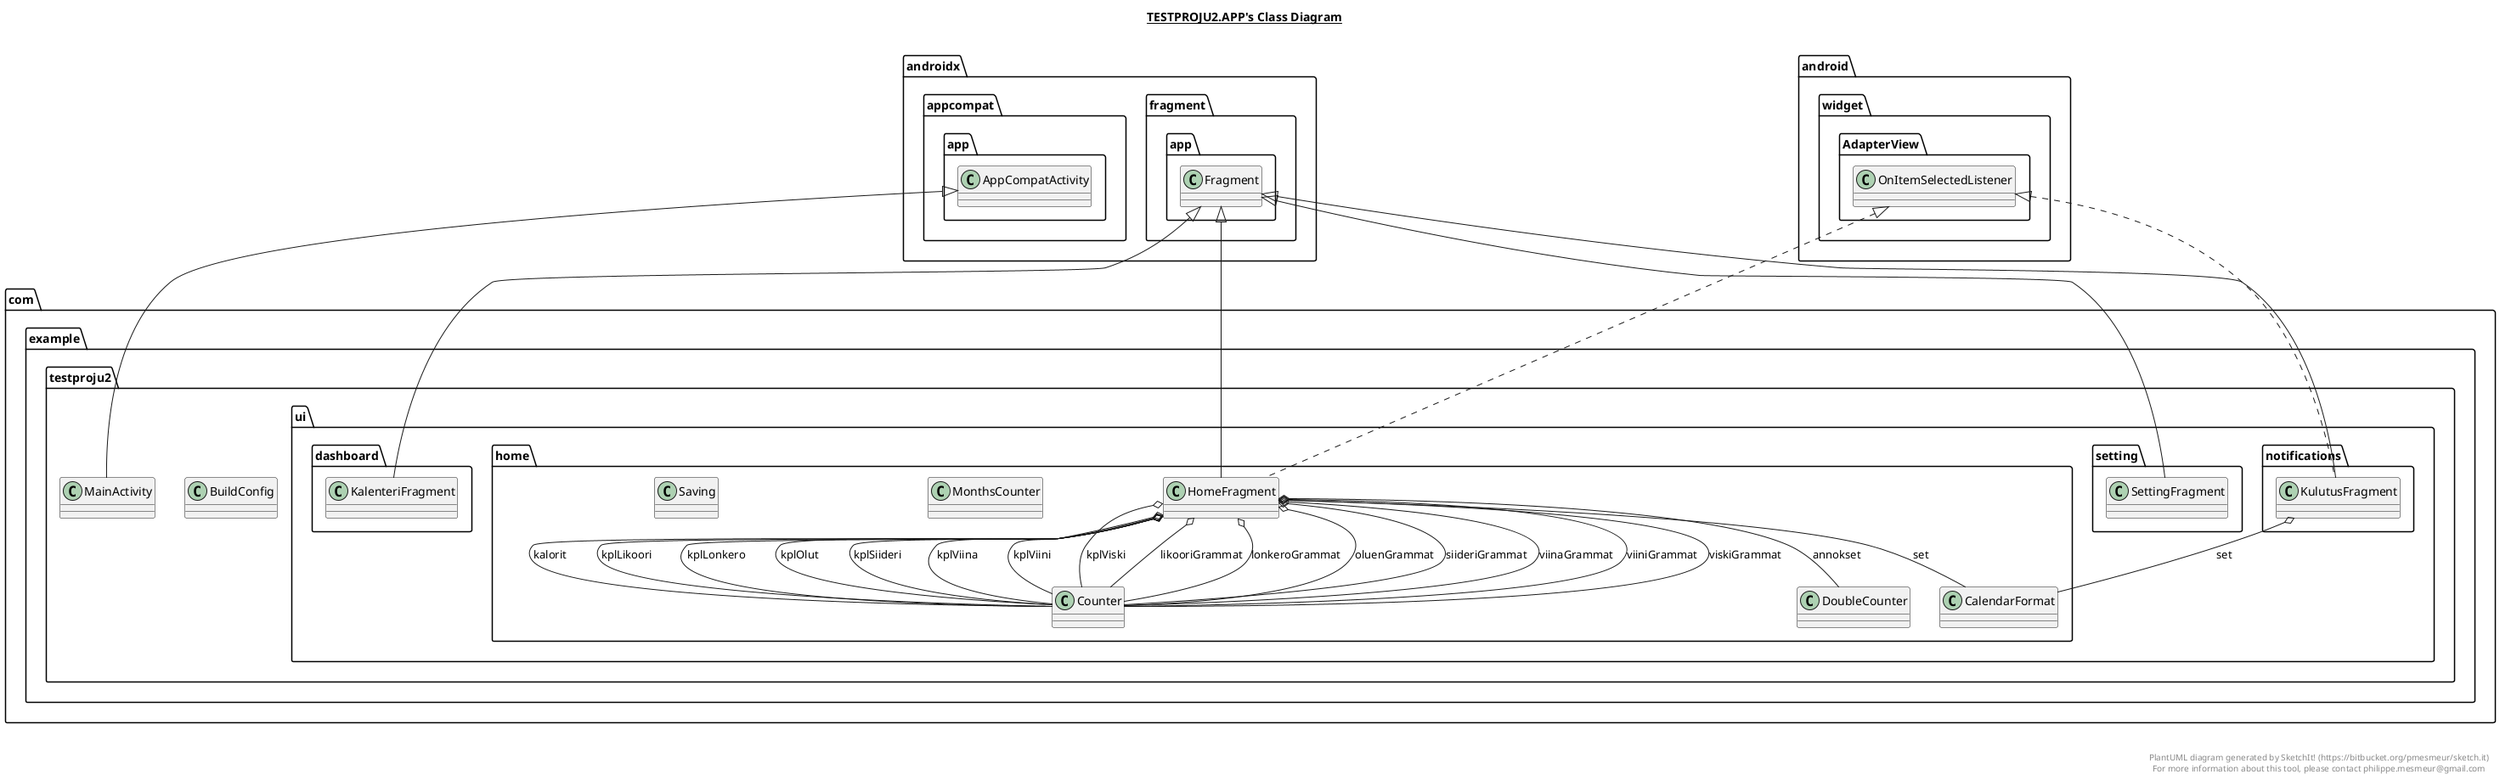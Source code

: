 @startuml

title __TESTPROJU2.APP's Class Diagram__\n

  namespace com.example.testproju2 {
    class com.example.testproju2.BuildConfig {
    }
  }
  

  namespace com.example.testproju2 {
    class com.example.testproju2.MainActivity {
    }
  }
  

  namespace com.example.testproju2 {
    namespace ui.dashboard {
      class com.example.testproju2.ui.dashboard.KalenteriFragment {
      }
    }
  }
  

  namespace com.example.testproju2 {
    namespace ui.home {
      class com.example.testproju2.ui.home.CalendarFormat {
      }
    }
  }
  

  namespace com.example.testproju2 {
    namespace ui.home {
      class com.example.testproju2.ui.home.Counter {
      }
    }
  }
  

  namespace com.example.testproju2 {
    namespace ui.home {
      class com.example.testproju2.ui.home.DoubleCounter {
      }
    }
  }
  

  namespace com.example.testproju2 {
    namespace ui.home {
      class com.example.testproju2.ui.home.HomeFragment {
      }
    }
  }
  

  namespace com.example.testproju2 {
    namespace ui.home {
      class com.example.testproju2.ui.home.MonthsCounter {
      }
    }
  }
  

  namespace com.example.testproju2 {
    namespace ui.home {
      class com.example.testproju2.ui.home.Saving {
      }
    }
  }
  

  namespace com.example.testproju2 {
    namespace ui.notifications {
      class com.example.testproju2.ui.notifications.KulutusFragment {
      }
    }
  }
  

  namespace com.example.testproju2 {
    namespace ui.setting {
      class com.example.testproju2.ui.setting.SettingFragment {
      }
    }
  }
  

  com.example.testproju2.MainActivity -up-|> androidx.appcompat.app.AppCompatActivity
  com.example.testproju2.ui.dashboard.KalenteriFragment -up-|> androidx.fragment.app.Fragment
  com.example.testproju2.ui.home.HomeFragment .up.|> android.widget.AdapterView.OnItemSelectedListener
  com.example.testproju2.ui.home.HomeFragment -up-|> androidx.fragment.app.Fragment
  com.example.testproju2.ui.home.HomeFragment o-- com.example.testproju2.ui.home.DoubleCounter : annokset
  com.example.testproju2.ui.home.HomeFragment o-- com.example.testproju2.ui.home.Counter : kalorit
  com.example.testproju2.ui.home.HomeFragment o-- com.example.testproju2.ui.home.Counter : kplLikoori
  com.example.testproju2.ui.home.HomeFragment o-- com.example.testproju2.ui.home.Counter : kplLonkero
  com.example.testproju2.ui.home.HomeFragment o-- com.example.testproju2.ui.home.Counter : kplOlut
  com.example.testproju2.ui.home.HomeFragment o-- com.example.testproju2.ui.home.Counter : kplSiideri
  com.example.testproju2.ui.home.HomeFragment o-- com.example.testproju2.ui.home.Counter : kplViina
  com.example.testproju2.ui.home.HomeFragment o-- com.example.testproju2.ui.home.Counter : kplViini
  com.example.testproju2.ui.home.HomeFragment o-- com.example.testproju2.ui.home.Counter : kplViski
  com.example.testproju2.ui.home.HomeFragment o-- com.example.testproju2.ui.home.Counter : likooriGrammat
  com.example.testproju2.ui.home.HomeFragment o-- com.example.testproju2.ui.home.Counter : lonkeroGrammat
  com.example.testproju2.ui.home.HomeFragment o-- com.example.testproju2.ui.home.Counter : oluenGrammat
  com.example.testproju2.ui.home.HomeFragment o-- com.example.testproju2.ui.home.CalendarFormat : set
  com.example.testproju2.ui.home.HomeFragment o-- com.example.testproju2.ui.home.Counter : siideriGrammat
  com.example.testproju2.ui.home.HomeFragment o-- com.example.testproju2.ui.home.Counter : viinaGrammat
  com.example.testproju2.ui.home.HomeFragment o-- com.example.testproju2.ui.home.Counter : viiniGrammat
  com.example.testproju2.ui.home.HomeFragment o-- com.example.testproju2.ui.home.Counter : viskiGrammat
  com.example.testproju2.ui.notifications.KulutusFragment .up.|> android.widget.AdapterView.OnItemSelectedListener
  com.example.testproju2.ui.notifications.KulutusFragment -up-|> androidx.fragment.app.Fragment
  com.example.testproju2.ui.notifications.KulutusFragment o-- com.example.testproju2.ui.home.CalendarFormat : set
  com.example.testproju2.ui.setting.SettingFragment -up-|> androidx.fragment.app.Fragment


right footer


PlantUML diagram generated by SketchIt! (https://bitbucket.org/pmesmeur/sketch.it)
For more information about this tool, please contact philippe.mesmeur@gmail.com
endfooter

@enduml
